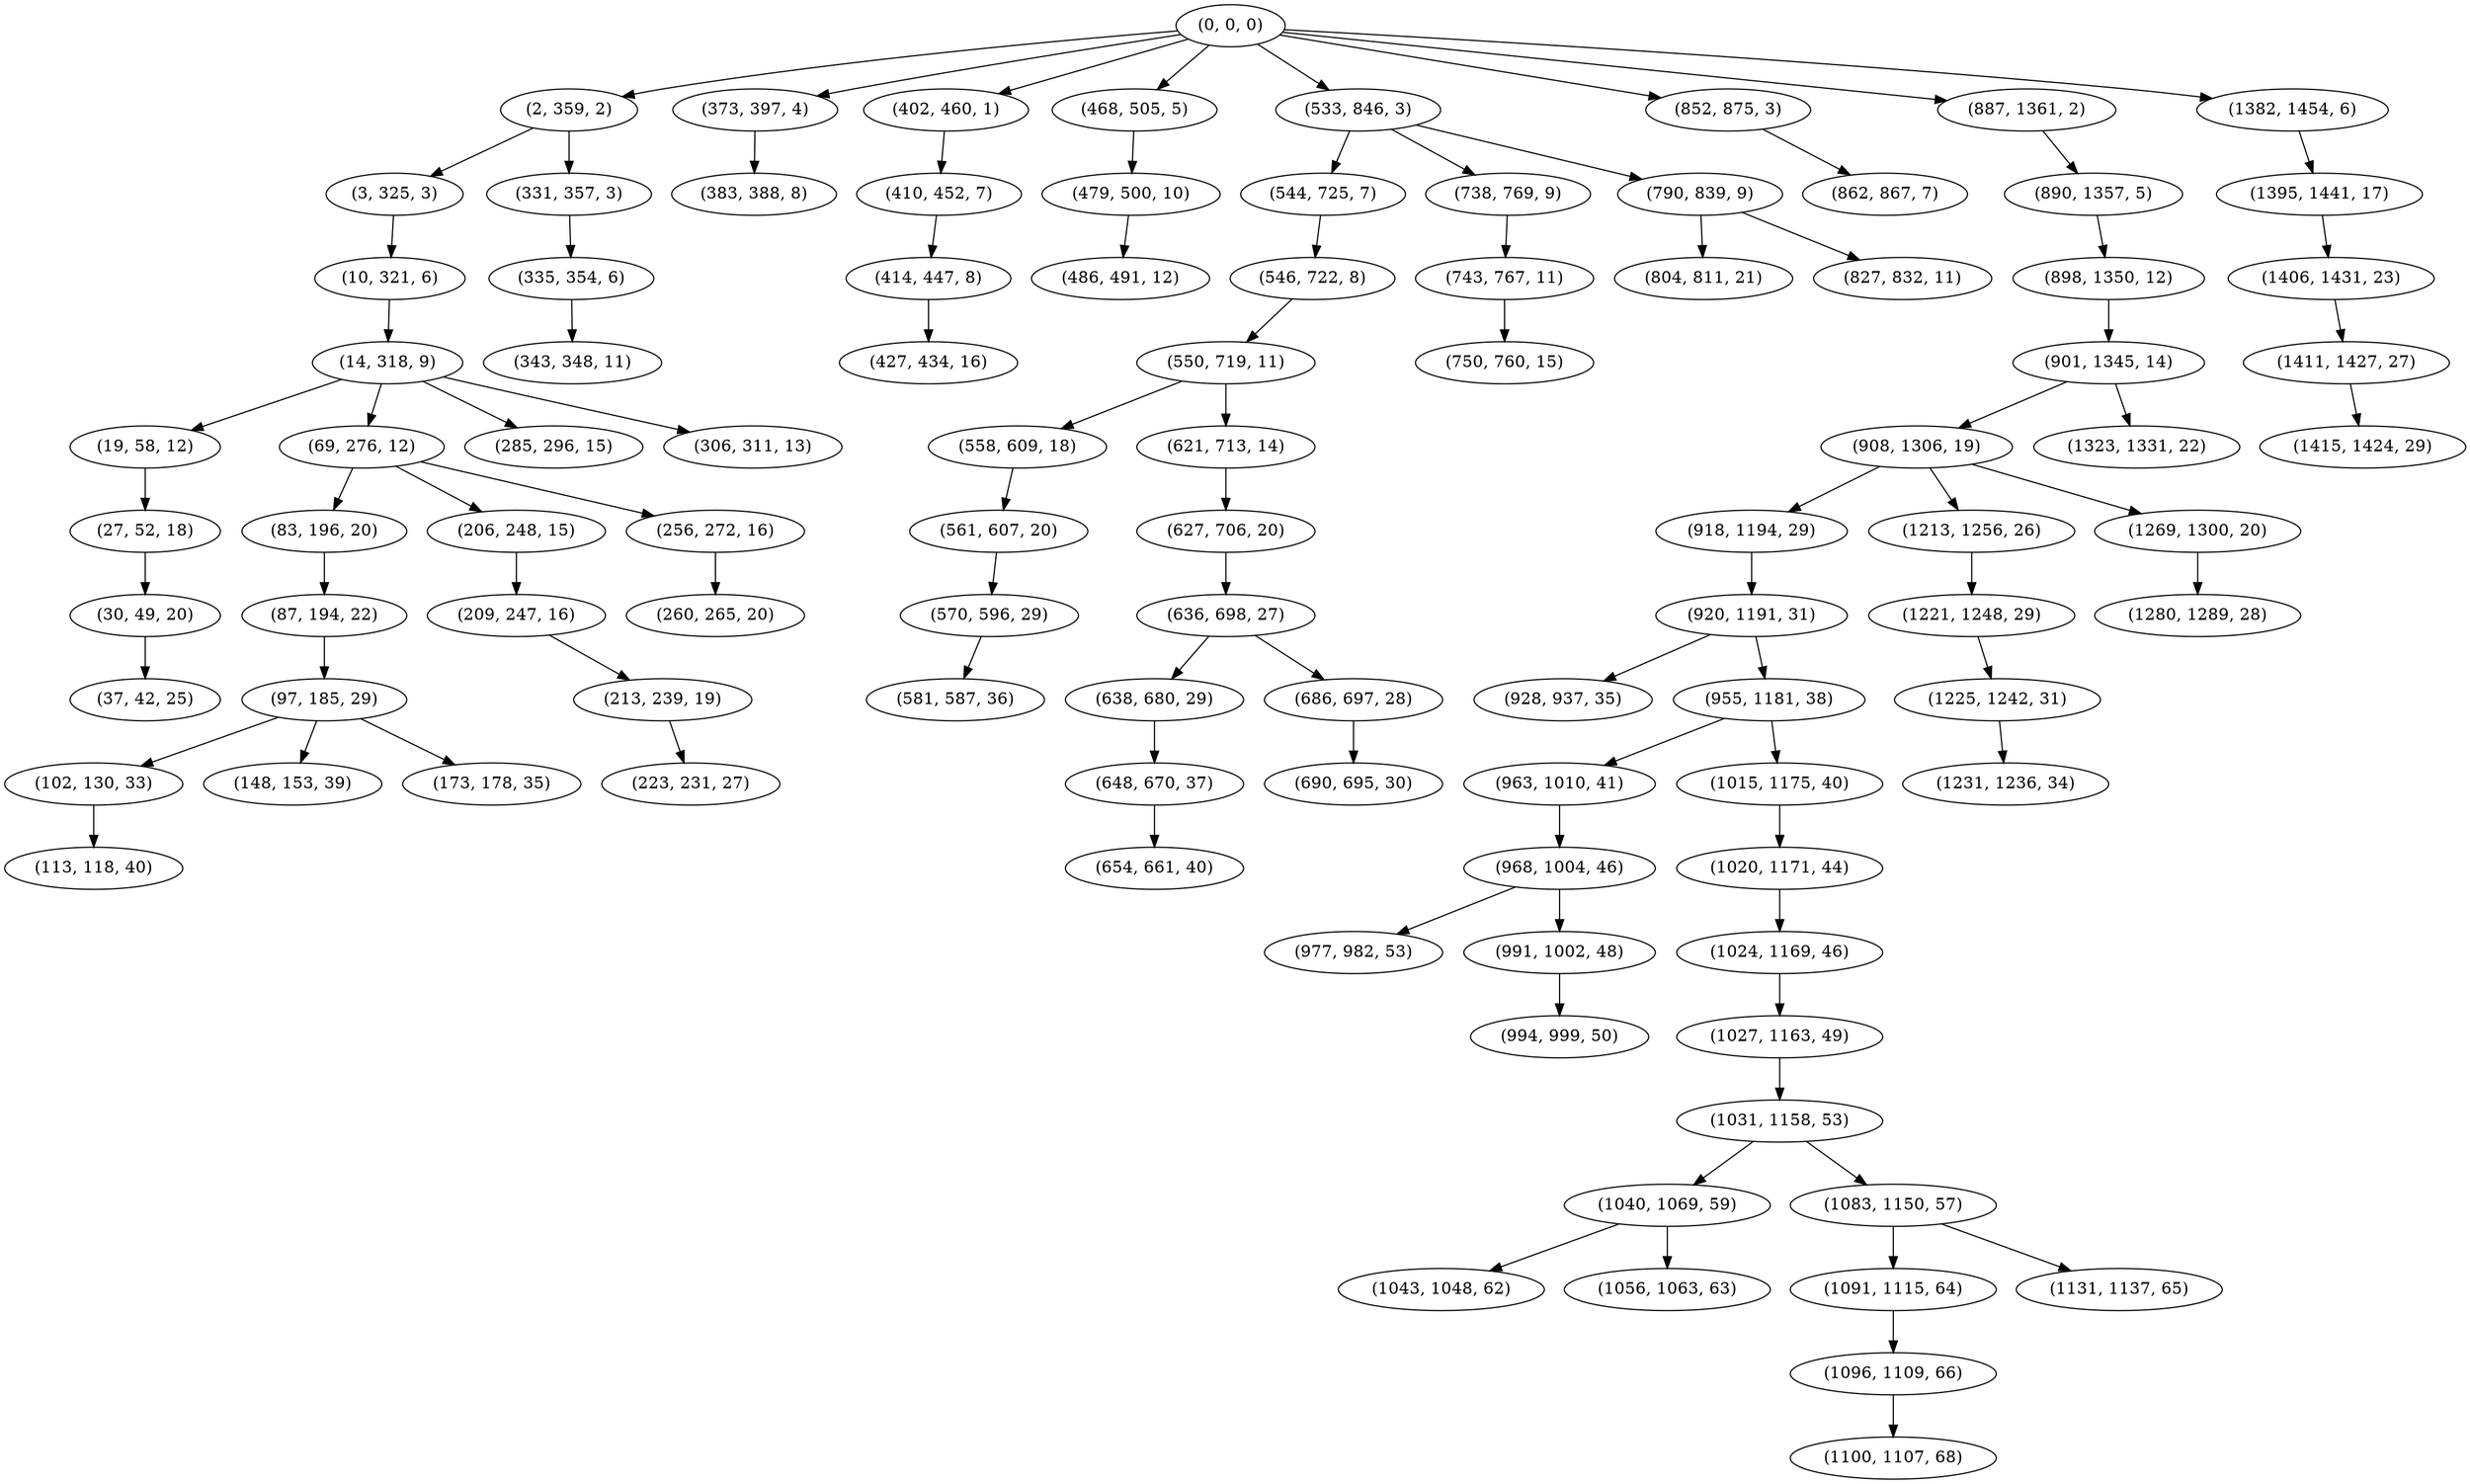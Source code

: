 digraph tree {
    "(0, 0, 0)";
    "(2, 359, 2)";
    "(3, 325, 3)";
    "(10, 321, 6)";
    "(14, 318, 9)";
    "(19, 58, 12)";
    "(27, 52, 18)";
    "(30, 49, 20)";
    "(37, 42, 25)";
    "(69, 276, 12)";
    "(83, 196, 20)";
    "(87, 194, 22)";
    "(97, 185, 29)";
    "(102, 130, 33)";
    "(113, 118, 40)";
    "(148, 153, 39)";
    "(173, 178, 35)";
    "(206, 248, 15)";
    "(209, 247, 16)";
    "(213, 239, 19)";
    "(223, 231, 27)";
    "(256, 272, 16)";
    "(260, 265, 20)";
    "(285, 296, 15)";
    "(306, 311, 13)";
    "(331, 357, 3)";
    "(335, 354, 6)";
    "(343, 348, 11)";
    "(373, 397, 4)";
    "(383, 388, 8)";
    "(402, 460, 1)";
    "(410, 452, 7)";
    "(414, 447, 8)";
    "(427, 434, 16)";
    "(468, 505, 5)";
    "(479, 500, 10)";
    "(486, 491, 12)";
    "(533, 846, 3)";
    "(544, 725, 7)";
    "(546, 722, 8)";
    "(550, 719, 11)";
    "(558, 609, 18)";
    "(561, 607, 20)";
    "(570, 596, 29)";
    "(581, 587, 36)";
    "(621, 713, 14)";
    "(627, 706, 20)";
    "(636, 698, 27)";
    "(638, 680, 29)";
    "(648, 670, 37)";
    "(654, 661, 40)";
    "(686, 697, 28)";
    "(690, 695, 30)";
    "(738, 769, 9)";
    "(743, 767, 11)";
    "(750, 760, 15)";
    "(790, 839, 9)";
    "(804, 811, 21)";
    "(827, 832, 11)";
    "(852, 875, 3)";
    "(862, 867, 7)";
    "(887, 1361, 2)";
    "(890, 1357, 5)";
    "(898, 1350, 12)";
    "(901, 1345, 14)";
    "(908, 1306, 19)";
    "(918, 1194, 29)";
    "(920, 1191, 31)";
    "(928, 937, 35)";
    "(955, 1181, 38)";
    "(963, 1010, 41)";
    "(968, 1004, 46)";
    "(977, 982, 53)";
    "(991, 1002, 48)";
    "(994, 999, 50)";
    "(1015, 1175, 40)";
    "(1020, 1171, 44)";
    "(1024, 1169, 46)";
    "(1027, 1163, 49)";
    "(1031, 1158, 53)";
    "(1040, 1069, 59)";
    "(1043, 1048, 62)";
    "(1056, 1063, 63)";
    "(1083, 1150, 57)";
    "(1091, 1115, 64)";
    "(1096, 1109, 66)";
    "(1100, 1107, 68)";
    "(1131, 1137, 65)";
    "(1213, 1256, 26)";
    "(1221, 1248, 29)";
    "(1225, 1242, 31)";
    "(1231, 1236, 34)";
    "(1269, 1300, 20)";
    "(1280, 1289, 28)";
    "(1323, 1331, 22)";
    "(1382, 1454, 6)";
    "(1395, 1441, 17)";
    "(1406, 1431, 23)";
    "(1411, 1427, 27)";
    "(1415, 1424, 29)";
    "(0, 0, 0)" -> "(2, 359, 2)";
    "(0, 0, 0)" -> "(373, 397, 4)";
    "(0, 0, 0)" -> "(402, 460, 1)";
    "(0, 0, 0)" -> "(468, 505, 5)";
    "(0, 0, 0)" -> "(533, 846, 3)";
    "(0, 0, 0)" -> "(852, 875, 3)";
    "(0, 0, 0)" -> "(887, 1361, 2)";
    "(0, 0, 0)" -> "(1382, 1454, 6)";
    "(2, 359, 2)" -> "(3, 325, 3)";
    "(2, 359, 2)" -> "(331, 357, 3)";
    "(3, 325, 3)" -> "(10, 321, 6)";
    "(10, 321, 6)" -> "(14, 318, 9)";
    "(14, 318, 9)" -> "(19, 58, 12)";
    "(14, 318, 9)" -> "(69, 276, 12)";
    "(14, 318, 9)" -> "(285, 296, 15)";
    "(14, 318, 9)" -> "(306, 311, 13)";
    "(19, 58, 12)" -> "(27, 52, 18)";
    "(27, 52, 18)" -> "(30, 49, 20)";
    "(30, 49, 20)" -> "(37, 42, 25)";
    "(69, 276, 12)" -> "(83, 196, 20)";
    "(69, 276, 12)" -> "(206, 248, 15)";
    "(69, 276, 12)" -> "(256, 272, 16)";
    "(83, 196, 20)" -> "(87, 194, 22)";
    "(87, 194, 22)" -> "(97, 185, 29)";
    "(97, 185, 29)" -> "(102, 130, 33)";
    "(97, 185, 29)" -> "(148, 153, 39)";
    "(97, 185, 29)" -> "(173, 178, 35)";
    "(102, 130, 33)" -> "(113, 118, 40)";
    "(206, 248, 15)" -> "(209, 247, 16)";
    "(209, 247, 16)" -> "(213, 239, 19)";
    "(213, 239, 19)" -> "(223, 231, 27)";
    "(256, 272, 16)" -> "(260, 265, 20)";
    "(331, 357, 3)" -> "(335, 354, 6)";
    "(335, 354, 6)" -> "(343, 348, 11)";
    "(373, 397, 4)" -> "(383, 388, 8)";
    "(402, 460, 1)" -> "(410, 452, 7)";
    "(410, 452, 7)" -> "(414, 447, 8)";
    "(414, 447, 8)" -> "(427, 434, 16)";
    "(468, 505, 5)" -> "(479, 500, 10)";
    "(479, 500, 10)" -> "(486, 491, 12)";
    "(533, 846, 3)" -> "(544, 725, 7)";
    "(533, 846, 3)" -> "(738, 769, 9)";
    "(533, 846, 3)" -> "(790, 839, 9)";
    "(544, 725, 7)" -> "(546, 722, 8)";
    "(546, 722, 8)" -> "(550, 719, 11)";
    "(550, 719, 11)" -> "(558, 609, 18)";
    "(550, 719, 11)" -> "(621, 713, 14)";
    "(558, 609, 18)" -> "(561, 607, 20)";
    "(561, 607, 20)" -> "(570, 596, 29)";
    "(570, 596, 29)" -> "(581, 587, 36)";
    "(621, 713, 14)" -> "(627, 706, 20)";
    "(627, 706, 20)" -> "(636, 698, 27)";
    "(636, 698, 27)" -> "(638, 680, 29)";
    "(636, 698, 27)" -> "(686, 697, 28)";
    "(638, 680, 29)" -> "(648, 670, 37)";
    "(648, 670, 37)" -> "(654, 661, 40)";
    "(686, 697, 28)" -> "(690, 695, 30)";
    "(738, 769, 9)" -> "(743, 767, 11)";
    "(743, 767, 11)" -> "(750, 760, 15)";
    "(790, 839, 9)" -> "(804, 811, 21)";
    "(790, 839, 9)" -> "(827, 832, 11)";
    "(852, 875, 3)" -> "(862, 867, 7)";
    "(887, 1361, 2)" -> "(890, 1357, 5)";
    "(890, 1357, 5)" -> "(898, 1350, 12)";
    "(898, 1350, 12)" -> "(901, 1345, 14)";
    "(901, 1345, 14)" -> "(908, 1306, 19)";
    "(901, 1345, 14)" -> "(1323, 1331, 22)";
    "(908, 1306, 19)" -> "(918, 1194, 29)";
    "(908, 1306, 19)" -> "(1213, 1256, 26)";
    "(908, 1306, 19)" -> "(1269, 1300, 20)";
    "(918, 1194, 29)" -> "(920, 1191, 31)";
    "(920, 1191, 31)" -> "(928, 937, 35)";
    "(920, 1191, 31)" -> "(955, 1181, 38)";
    "(955, 1181, 38)" -> "(963, 1010, 41)";
    "(955, 1181, 38)" -> "(1015, 1175, 40)";
    "(963, 1010, 41)" -> "(968, 1004, 46)";
    "(968, 1004, 46)" -> "(977, 982, 53)";
    "(968, 1004, 46)" -> "(991, 1002, 48)";
    "(991, 1002, 48)" -> "(994, 999, 50)";
    "(1015, 1175, 40)" -> "(1020, 1171, 44)";
    "(1020, 1171, 44)" -> "(1024, 1169, 46)";
    "(1024, 1169, 46)" -> "(1027, 1163, 49)";
    "(1027, 1163, 49)" -> "(1031, 1158, 53)";
    "(1031, 1158, 53)" -> "(1040, 1069, 59)";
    "(1031, 1158, 53)" -> "(1083, 1150, 57)";
    "(1040, 1069, 59)" -> "(1043, 1048, 62)";
    "(1040, 1069, 59)" -> "(1056, 1063, 63)";
    "(1083, 1150, 57)" -> "(1091, 1115, 64)";
    "(1083, 1150, 57)" -> "(1131, 1137, 65)";
    "(1091, 1115, 64)" -> "(1096, 1109, 66)";
    "(1096, 1109, 66)" -> "(1100, 1107, 68)";
    "(1213, 1256, 26)" -> "(1221, 1248, 29)";
    "(1221, 1248, 29)" -> "(1225, 1242, 31)";
    "(1225, 1242, 31)" -> "(1231, 1236, 34)";
    "(1269, 1300, 20)" -> "(1280, 1289, 28)";
    "(1382, 1454, 6)" -> "(1395, 1441, 17)";
    "(1395, 1441, 17)" -> "(1406, 1431, 23)";
    "(1406, 1431, 23)" -> "(1411, 1427, 27)";
    "(1411, 1427, 27)" -> "(1415, 1424, 29)";
}
